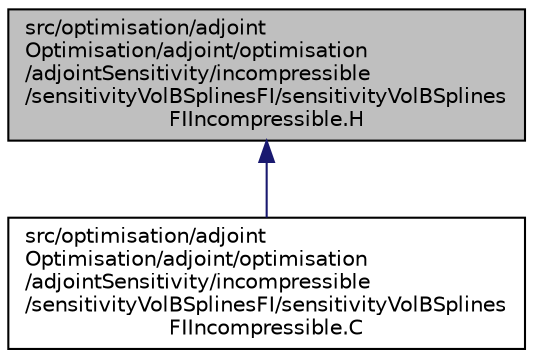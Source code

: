 digraph "src/optimisation/adjointOptimisation/adjoint/optimisation/adjointSensitivity/incompressible/sensitivityVolBSplinesFI/sensitivityVolBSplinesFIIncompressible.H"
{
  bgcolor="transparent";
  edge [fontname="Helvetica",fontsize="10",labelfontname="Helvetica",labelfontsize="10"];
  node [fontname="Helvetica",fontsize="10",shape=record];
  Node1 [label="src/optimisation/adjoint\lOptimisation/adjoint/optimisation\l/adjointSensitivity/incompressible\l/sensitivityVolBSplinesFI/sensitivityVolBSplines\lFIIncompressible.H",height=0.2,width=0.4,color="black", fillcolor="grey75", style="filled" fontcolor="black"];
  Node1 -> Node2 [dir="back",color="midnightblue",fontsize="10",style="solid",fontname="Helvetica"];
  Node2 [label="src/optimisation/adjoint\lOptimisation/adjoint/optimisation\l/adjointSensitivity/incompressible\l/sensitivityVolBSplinesFI/sensitivityVolBSplines\lFIIncompressible.C",height=0.2,width=0.4,color="black",URL="$sensitivityVolBSplinesFIIncompressible_8C.html"];
}
